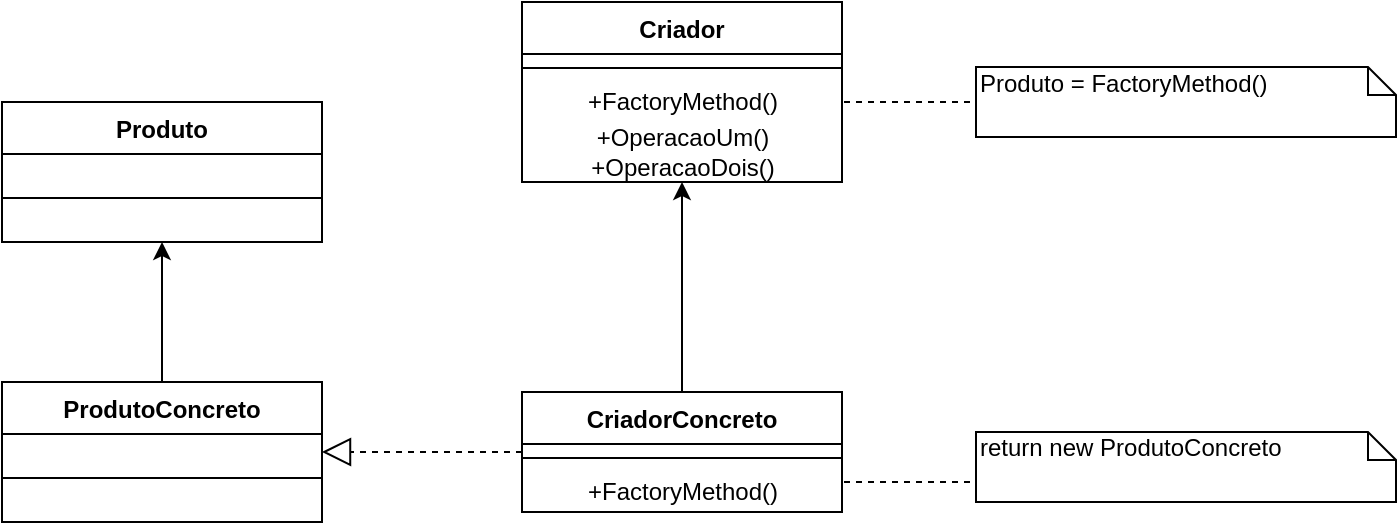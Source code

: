 <mxfile version="12.9.3" type="device" pages="5"><diagram id="usGNZklTmkKJLK99o8vx" name="Method"><mxGraphModel dx="643" dy="1565" grid="1" gridSize="10" guides="1" tooltips="1" connect="1" arrows="1" fold="1" page="1" pageScale="1" pageWidth="827" pageHeight="1169" math="0" shadow="0"><root><mxCell id="0"/><mxCell id="1" parent="0"/><mxCell id="jH2eqnau_b1m45429XrO-1" value="Produto" style="swimlane;fontStyle=1;align=center;verticalAlign=top;childLayout=stackLayout;horizontal=1;startSize=26;horizontalStack=0;resizeParent=1;resizeParentMax=0;resizeLast=0;collapsible=1;marginBottom=0;" vertex="1" parent="1"><mxGeometry x="130" y="-250" width="160" height="70" as="geometry"/></mxCell><mxCell id="jH2eqnau_b1m45429XrO-3" value="" style="line;strokeWidth=1;fillColor=none;align=left;verticalAlign=middle;spacingTop=-1;spacingLeft=3;spacingRight=3;rotatable=0;labelPosition=right;points=[];portConstraint=eastwest;" vertex="1" parent="jH2eqnau_b1m45429XrO-1"><mxGeometry y="26" width="160" height="44" as="geometry"/></mxCell><mxCell id="jH2eqnau_b1m45429XrO-8" style="edgeStyle=orthogonalEdgeStyle;rounded=0;orthogonalLoop=1;jettySize=auto;html=1;exitX=0.5;exitY=0;exitDx=0;exitDy=0;entryX=0.5;entryY=1;entryDx=0;entryDy=0;" edge="1" parent="1" source="jH2eqnau_b1m45429XrO-6" target="jH2eqnau_b1m45429XrO-1"><mxGeometry relative="1" as="geometry"/></mxCell><mxCell id="jH2eqnau_b1m45429XrO-6" value="ProdutoConcreto" style="swimlane;fontStyle=1;align=center;verticalAlign=top;childLayout=stackLayout;horizontal=1;startSize=26;horizontalStack=0;resizeParent=1;resizeParentMax=0;resizeLast=0;collapsible=1;marginBottom=0;" vertex="1" parent="1"><mxGeometry x="130" y="-110" width="160" height="70" as="geometry"/></mxCell><mxCell id="jH2eqnau_b1m45429XrO-7" value="" style="line;strokeWidth=1;fillColor=none;align=left;verticalAlign=middle;spacingTop=-1;spacingLeft=3;spacingRight=3;rotatable=0;labelPosition=right;points=[];portConstraint=eastwest;" vertex="1" parent="jH2eqnau_b1m45429XrO-6"><mxGeometry y="26" width="160" height="44" as="geometry"/></mxCell><mxCell id="jH2eqnau_b1m45429XrO-9" value="Criador" style="swimlane;fontStyle=1;align=center;verticalAlign=top;childLayout=stackLayout;horizontal=1;startSize=26;horizontalStack=0;resizeParent=1;resizeParentMax=0;resizeLast=0;collapsible=1;marginBottom=0;" vertex="1" parent="1"><mxGeometry x="390" y="-300" width="160" height="90" as="geometry"/></mxCell><mxCell id="jH2eqnau_b1m45429XrO-10" value="" style="line;strokeWidth=1;fillColor=none;align=left;verticalAlign=middle;spacingTop=-1;spacingLeft=3;spacingRight=3;rotatable=0;labelPosition=right;points=[];portConstraint=eastwest;" vertex="1" parent="jH2eqnau_b1m45429XrO-9"><mxGeometry y="26" width="160" height="14" as="geometry"/></mxCell><mxCell id="jH2eqnau_b1m45429XrO-14" value="+FactoryMethod()" style="text;html=1;align=center;verticalAlign=middle;resizable=0;points=[];autosize=1;" vertex="1" parent="jH2eqnau_b1m45429XrO-9"><mxGeometry y="40" width="160" height="20" as="geometry"/></mxCell><mxCell id="jH2eqnau_b1m45429XrO-15" value="+OperacaoUm()&lt;br&gt;+OperacaoDois()" style="text;html=1;align=center;verticalAlign=middle;resizable=0;points=[];autosize=1;" vertex="1" parent="jH2eqnau_b1m45429XrO-9"><mxGeometry y="60" width="160" height="30" as="geometry"/></mxCell><mxCell id="jH2eqnau_b1m45429XrO-16" value="Produto = FactoryMethod()" style="shape=note;whiteSpace=wrap;html=1;size=14;verticalAlign=top;align=left;spacingTop=-6;" vertex="1" parent="1"><mxGeometry x="617" y="-267.5" width="210" height="35" as="geometry"/></mxCell><mxCell id="jH2eqnau_b1m45429XrO-19" value="" style="endArrow=none;dashed=1;html=1;entryX=0;entryY=0.5;entryDx=0;entryDy=0;entryPerimeter=0;" edge="1" parent="1" target="jH2eqnau_b1m45429XrO-16"><mxGeometry width="50" height="50" relative="1" as="geometry"><mxPoint x="551" y="-250" as="sourcePoint"/><mxPoint x="610" y="-300" as="targetPoint"/></mxGeometry></mxCell><mxCell id="jH2eqnau_b1m45429XrO-24" value="return new ProdutoConcreto" style="shape=note;whiteSpace=wrap;html=1;size=14;verticalAlign=top;align=left;spacingTop=-6;" vertex="1" parent="1"><mxGeometry x="617" y="-85" width="210" height="35" as="geometry"/></mxCell><mxCell id="jH2eqnau_b1m45429XrO-25" value="" style="endArrow=none;dashed=1;html=1;entryX=0;entryY=0.5;entryDx=0;entryDy=0;entryPerimeter=0;" edge="1" parent="1"><mxGeometry width="50" height="50" relative="1" as="geometry"><mxPoint x="551" y="-60" as="sourcePoint"/><mxPoint x="617" y="-60" as="targetPoint"/></mxGeometry></mxCell><mxCell id="jH2eqnau_b1m45429XrO-26" value="" style="endArrow=block;dashed=1;endFill=0;endSize=12;html=1;entryX=1;entryY=0.5;entryDx=0;entryDy=0;exitX=0;exitY=0.5;exitDx=0;exitDy=0;" edge="1" parent="1" source="jH2eqnau_b1m45429XrO-20" target="jH2eqnau_b1m45429XrO-6"><mxGeometry width="160" relative="1" as="geometry"><mxPoint x="390" y="-80" as="sourcePoint"/><mxPoint x="400" as="targetPoint"/></mxGeometry></mxCell><mxCell id="jH2eqnau_b1m45429XrO-31" style="edgeStyle=orthogonalEdgeStyle;rounded=0;orthogonalLoop=1;jettySize=auto;html=1;exitX=0.5;exitY=0;exitDx=0;exitDy=0;entryX=0.5;entryY=1;entryDx=0;entryDy=0;entryPerimeter=0;" edge="1" parent="1" source="jH2eqnau_b1m45429XrO-20" target="jH2eqnau_b1m45429XrO-15"><mxGeometry relative="1" as="geometry"/></mxCell><mxCell id="jH2eqnau_b1m45429XrO-20" value="CriadorConcreto" style="swimlane;fontStyle=1;align=center;verticalAlign=top;childLayout=stackLayout;horizontal=1;startSize=26;horizontalStack=0;resizeParent=1;resizeParentMax=0;resizeLast=0;collapsible=1;marginBottom=0;" vertex="1" parent="1"><mxGeometry x="390" y="-105" width="160" height="60" as="geometry"/></mxCell><mxCell id="jH2eqnau_b1m45429XrO-21" value="" style="line;strokeWidth=1;fillColor=none;align=left;verticalAlign=middle;spacingTop=-1;spacingLeft=3;spacingRight=3;rotatable=0;labelPosition=right;points=[];portConstraint=eastwest;" vertex="1" parent="jH2eqnau_b1m45429XrO-20"><mxGeometry y="26" width="160" height="14" as="geometry"/></mxCell><mxCell id="jH2eqnau_b1m45429XrO-22" value="+FactoryMethod()" style="text;html=1;align=center;verticalAlign=middle;resizable=0;points=[];autosize=1;" vertex="1" parent="jH2eqnau_b1m45429XrO-20"><mxGeometry y="40" width="160" height="20" as="geometry"/></mxCell></root></mxGraphModel></diagram><diagram id="U8wj0yzjNG-xGY6dRdnV" name="Abstract"><mxGraphModel dx="643" dy="396" grid="1" gridSize="10" guides="1" tooltips="1" connect="1" arrows="1" fold="1" page="1" pageScale="1" pageWidth="827" pageHeight="1169" math="0" shadow="0"><root><mxCell id="PeNYFzsx4wKSq2h6wuJC-0"/><mxCell id="PeNYFzsx4wKSq2h6wuJC-1" parent="PeNYFzsx4wKSq2h6wuJC-0"/><mxCell id="PeNYFzsx4wKSq2h6wuJC-2" style="edgeStyle=orthogonalEdgeStyle;rounded=0;orthogonalLoop=1;jettySize=auto;html=1;exitX=0.5;exitY=1;exitDx=0;exitDy=0;entryX=0.5;entryY=0;entryDx=0;entryDy=0;" edge="1" parent="PeNYFzsx4wKSq2h6wuJC-1" source="PeNYFzsx4wKSq2h6wuJC-4" target="PeNYFzsx4wKSq2h6wuJC-11"><mxGeometry relative="1" as="geometry"/></mxCell><mxCell id="PeNYFzsx4wKSq2h6wuJC-3" style="edgeStyle=orthogonalEdgeStyle;rounded=0;orthogonalLoop=1;jettySize=auto;html=1;exitX=0;exitY=1;exitDx=0;exitDy=0;entryX=0;entryY=0.5;entryDx=0;entryDy=0;" edge="1" parent="PeNYFzsx4wKSq2h6wuJC-1" source="PeNYFzsx4wKSq2h6wuJC-4" target="PeNYFzsx4wKSq2h6wuJC-21"><mxGeometry relative="1" as="geometry"><Array as="points"><mxPoint x="80" y="130"/><mxPoint x="80" y="410"/></Array></mxGeometry></mxCell><mxCell id="PeNYFzsx4wKSq2h6wuJC-4" value="Cliente" style="swimlane;fontStyle=1;align=center;verticalAlign=top;childLayout=stackLayout;horizontal=1;startSize=26;horizontalStack=0;resizeParent=1;resizeParentMax=0;resizeLast=0;collapsible=1;marginBottom=0;" vertex="1" parent="PeNYFzsx4wKSq2h6wuJC-1"><mxGeometry x="60" y="70" width="160" height="60" as="geometry"/></mxCell><mxCell id="PeNYFzsx4wKSq2h6wuJC-5" value="+ field: type" style="text;strokeColor=none;fillColor=none;align=left;verticalAlign=top;spacingLeft=4;spacingRight=4;overflow=hidden;rotatable=0;points=[[0,0.5],[1,0.5]];portConstraint=eastwest;" vertex="1" parent="PeNYFzsx4wKSq2h6wuJC-4"><mxGeometry y="26" width="160" height="26" as="geometry"/></mxCell><mxCell id="PeNYFzsx4wKSq2h6wuJC-6" value="" style="line;strokeWidth=1;fillColor=none;align=left;verticalAlign=middle;spacingTop=-1;spacingLeft=3;spacingRight=3;rotatable=0;labelPosition=right;points=[];portConstraint=eastwest;" vertex="1" parent="PeNYFzsx4wKSq2h6wuJC-4"><mxGeometry y="52" width="160" height="8" as="geometry"/></mxCell><mxCell id="PeNYFzsx4wKSq2h6wuJC-7" value="FabricaAbstrata" style="swimlane;fontStyle=1;align=center;verticalAlign=top;childLayout=stackLayout;horizontal=1;startSize=26;horizontalStack=0;resizeParent=1;resizeParentMax=0;resizeLast=0;collapsible=1;marginBottom=0;" vertex="1" parent="PeNYFzsx4wKSq2h6wuJC-1"><mxGeometry x="350" y="64" width="160" height="80" as="geometry"/></mxCell><mxCell id="PeNYFzsx4wKSq2h6wuJC-8" value="" style="line;strokeWidth=1;fillColor=none;align=left;verticalAlign=middle;spacingTop=-1;spacingLeft=3;spacingRight=3;rotatable=0;labelPosition=right;points=[];portConstraint=eastwest;" vertex="1" parent="PeNYFzsx4wKSq2h6wuJC-7"><mxGeometry y="26" width="160" height="8" as="geometry"/></mxCell><mxCell id="PeNYFzsx4wKSq2h6wuJC-9" value="+CriarProdutoA()&#10;+CriarProdutoB()" style="text;strokeColor=none;fillColor=none;align=left;verticalAlign=top;spacingLeft=4;spacingRight=4;overflow=hidden;rotatable=0;points=[[0,0.5],[1,0.5]];portConstraint=eastwest;" vertex="1" parent="PeNYFzsx4wKSq2h6wuJC-7"><mxGeometry y="34" width="160" height="46" as="geometry"/></mxCell><mxCell id="PeNYFzsx4wKSq2h6wuJC-10" style="edgeStyle=orthogonalEdgeStyle;rounded=0;orthogonalLoop=1;jettySize=auto;html=1;exitX=1;exitY=0.5;exitDx=0;exitDy=0;entryX=0.013;entryY=0.304;entryDx=0;entryDy=0;entryPerimeter=0;" edge="1" parent="PeNYFzsx4wKSq2h6wuJC-1" source="PeNYFzsx4wKSq2h6wuJC-5" target="PeNYFzsx4wKSq2h6wuJC-9"><mxGeometry relative="1" as="geometry"/></mxCell><mxCell id="PeNYFzsx4wKSq2h6wuJC-11" value="ProdutoAbstratoA" style="swimlane;fontStyle=1;align=center;verticalAlign=top;childLayout=stackLayout;horizontal=1;startSize=26;horizontalStack=0;resizeParent=1;resizeParentMax=0;resizeLast=0;collapsible=1;marginBottom=0;" vertex="1" parent="PeNYFzsx4wKSq2h6wuJC-1"><mxGeometry x="100" y="190" width="160" height="60" as="geometry"/></mxCell><mxCell id="PeNYFzsx4wKSq2h6wuJC-12" value="" style="line;strokeWidth=1;fillColor=none;align=left;verticalAlign=middle;spacingTop=-1;spacingLeft=3;spacingRight=3;rotatable=0;labelPosition=right;points=[];portConstraint=eastwest;" vertex="1" parent="PeNYFzsx4wKSq2h6wuJC-11"><mxGeometry y="26" width="160" height="34" as="geometry"/></mxCell><mxCell id="PeNYFzsx4wKSq2h6wuJC-13" style="edgeStyle=orthogonalEdgeStyle;rounded=0;orthogonalLoop=1;jettySize=auto;html=1;exitX=0.5;exitY=0;exitDx=0;exitDy=0;entryX=0.25;entryY=1;entryDx=0;entryDy=0;" edge="1" parent="PeNYFzsx4wKSq2h6wuJC-1" source="PeNYFzsx4wKSq2h6wuJC-14" target="PeNYFzsx4wKSq2h6wuJC-11"><mxGeometry relative="1" as="geometry"/></mxCell><mxCell id="PeNYFzsx4wKSq2h6wuJC-14" value="ProdutoA1" style="swimlane;fontStyle=1;align=center;verticalAlign=top;childLayout=stackLayout;horizontal=1;startSize=26;horizontalStack=0;resizeParent=1;resizeParentMax=0;resizeLast=0;collapsible=1;marginBottom=0;" vertex="1" parent="PeNYFzsx4wKSq2h6wuJC-1"><mxGeometry x="100" y="290" width="80" height="60" as="geometry"/></mxCell><mxCell id="PeNYFzsx4wKSq2h6wuJC-15" value="" style="line;strokeWidth=1;fillColor=none;align=left;verticalAlign=middle;spacingTop=-1;spacingLeft=3;spacingRight=3;rotatable=0;labelPosition=right;points=[];portConstraint=eastwest;" vertex="1" parent="PeNYFzsx4wKSq2h6wuJC-14"><mxGeometry y="26" width="80" height="34" as="geometry"/></mxCell><mxCell id="PeNYFzsx4wKSq2h6wuJC-16" style="edgeStyle=orthogonalEdgeStyle;rounded=0;orthogonalLoop=1;jettySize=auto;html=1;exitX=0.5;exitY=0;exitDx=0;exitDy=0;" edge="1" parent="PeNYFzsx4wKSq2h6wuJC-1" source="PeNYFzsx4wKSq2h6wuJC-17"><mxGeometry relative="1" as="geometry"><mxPoint x="240" y="250" as="targetPoint"/></mxGeometry></mxCell><mxCell id="PeNYFzsx4wKSq2h6wuJC-17" value="ProdutoA2" style="swimlane;fontStyle=1;align=center;verticalAlign=top;childLayout=stackLayout;horizontal=1;startSize=26;horizontalStack=0;resizeParent=1;resizeParentMax=0;resizeLast=0;collapsible=1;marginBottom=0;" vertex="1" parent="PeNYFzsx4wKSq2h6wuJC-1"><mxGeometry x="200" y="290" width="80" height="60" as="geometry"/></mxCell><mxCell id="PeNYFzsx4wKSq2h6wuJC-18" value="" style="line;strokeWidth=1;fillColor=none;align=left;verticalAlign=middle;spacingTop=-1;spacingLeft=3;spacingRight=3;rotatable=0;labelPosition=right;points=[];portConstraint=eastwest;" vertex="1" parent="PeNYFzsx4wKSq2h6wuJC-17"><mxGeometry y="26" width="80" height="34" as="geometry"/></mxCell><mxCell id="PeNYFzsx4wKSq2h6wuJC-19" style="edgeStyle=orthogonalEdgeStyle;rounded=0;orthogonalLoop=1;jettySize=auto;html=1;exitX=0.5;exitY=0;exitDx=0;exitDy=0;entryX=0.25;entryY=1;entryDx=0;entryDy=0;" edge="1" parent="PeNYFzsx4wKSq2h6wuJC-1" source="PeNYFzsx4wKSq2h6wuJC-23" target="PeNYFzsx4wKSq2h6wuJC-21"><mxGeometry relative="1" as="geometry"/></mxCell><mxCell id="PeNYFzsx4wKSq2h6wuJC-20" style="edgeStyle=orthogonalEdgeStyle;rounded=0;orthogonalLoop=1;jettySize=auto;html=1;exitX=0.5;exitY=0;exitDx=0;exitDy=0;" edge="1" parent="PeNYFzsx4wKSq2h6wuJC-1" source="PeNYFzsx4wKSq2h6wuJC-25"><mxGeometry relative="1" as="geometry"><mxPoint x="240" y="440" as="targetPoint"/></mxGeometry></mxCell><mxCell id="PeNYFzsx4wKSq2h6wuJC-21" value="ProdutoAbstratoB" style="swimlane;fontStyle=1;align=center;verticalAlign=top;childLayout=stackLayout;horizontal=1;startSize=26;horizontalStack=0;resizeParent=1;resizeParentMax=0;resizeLast=0;collapsible=1;marginBottom=0;" vertex="1" parent="PeNYFzsx4wKSq2h6wuJC-1"><mxGeometry x="100" y="380" width="160" height="60" as="geometry"/></mxCell><mxCell id="PeNYFzsx4wKSq2h6wuJC-22" value="" style="line;strokeWidth=1;fillColor=none;align=left;verticalAlign=middle;spacingTop=-1;spacingLeft=3;spacingRight=3;rotatable=0;labelPosition=right;points=[];portConstraint=eastwest;" vertex="1" parent="PeNYFzsx4wKSq2h6wuJC-21"><mxGeometry y="26" width="160" height="34" as="geometry"/></mxCell><mxCell id="PeNYFzsx4wKSq2h6wuJC-23" value="ProdutoB1" style="swimlane;fontStyle=1;align=center;verticalAlign=top;childLayout=stackLayout;horizontal=1;startSize=26;horizontalStack=0;resizeParent=1;resizeParentMax=0;resizeLast=0;collapsible=1;marginBottom=0;" vertex="1" parent="PeNYFzsx4wKSq2h6wuJC-1"><mxGeometry x="100" y="480" width="80" height="60" as="geometry"/></mxCell><mxCell id="PeNYFzsx4wKSq2h6wuJC-24" value="" style="line;strokeWidth=1;fillColor=none;align=left;verticalAlign=middle;spacingTop=-1;spacingLeft=3;spacingRight=3;rotatable=0;labelPosition=right;points=[];portConstraint=eastwest;" vertex="1" parent="PeNYFzsx4wKSq2h6wuJC-23"><mxGeometry y="26" width="80" height="34" as="geometry"/></mxCell><mxCell id="PeNYFzsx4wKSq2h6wuJC-25" value="ProdutoB2" style="swimlane;fontStyle=1;align=center;verticalAlign=top;childLayout=stackLayout;horizontal=1;startSize=26;horizontalStack=0;resizeParent=1;resizeParentMax=0;resizeLast=0;collapsible=1;marginBottom=0;" vertex="1" parent="PeNYFzsx4wKSq2h6wuJC-1"><mxGeometry x="200" y="480" width="80" height="60" as="geometry"/></mxCell><mxCell id="PeNYFzsx4wKSq2h6wuJC-26" value="" style="line;strokeWidth=1;fillColor=none;align=left;verticalAlign=middle;spacingTop=-1;spacingLeft=3;spacingRight=3;rotatable=0;labelPosition=right;points=[];portConstraint=eastwest;" vertex="1" parent="PeNYFzsx4wKSq2h6wuJC-25"><mxGeometry y="26" width="80" height="34" as="geometry"/></mxCell><mxCell id="PeNYFzsx4wKSq2h6wuJC-27" style="edgeStyle=orthogonalEdgeStyle;rounded=0;orthogonalLoop=1;jettySize=auto;html=1;exitX=0.25;exitY=0;exitDx=0;exitDy=0;entryX=0.075;entryY=0.978;entryDx=0;entryDy=0;entryPerimeter=0;" edge="1" parent="PeNYFzsx4wKSq2h6wuJC-1" source="PeNYFzsx4wKSq2h6wuJC-28" target="PeNYFzsx4wKSq2h6wuJC-9"><mxGeometry relative="1" as="geometry"/></mxCell><mxCell id="PeNYFzsx4wKSq2h6wuJC-28" value="FabricaConcreta1" style="swimlane;fontStyle=1;align=center;verticalAlign=top;childLayout=stackLayout;horizontal=1;startSize=26;horizontalStack=0;resizeParent=1;resizeParentMax=0;resizeLast=0;collapsible=1;marginBottom=0;" vertex="1" parent="PeNYFzsx4wKSq2h6wuJC-1"><mxGeometry x="380" y="200" width="160" height="90" as="geometry"/></mxCell><mxCell id="PeNYFzsx4wKSq2h6wuJC-29" value="" style="line;strokeWidth=1;fillColor=none;align=left;verticalAlign=middle;spacingTop=-1;spacingLeft=3;spacingRight=3;rotatable=0;labelPosition=right;points=[];portConstraint=eastwest;" vertex="1" parent="PeNYFzsx4wKSq2h6wuJC-28"><mxGeometry y="26" width="160" height="24" as="geometry"/></mxCell><mxCell id="PeNYFzsx4wKSq2h6wuJC-30" value="+CriarProdutoA()&#10;+CriarProdutoB()" style="text;strokeColor=none;fillColor=none;align=left;verticalAlign=top;spacingLeft=4;spacingRight=4;overflow=hidden;rotatable=0;points=[[0,0.5],[1,0.5]];portConstraint=eastwest;" vertex="1" parent="PeNYFzsx4wKSq2h6wuJC-28"><mxGeometry y="50" width="160" height="40" as="geometry"/></mxCell><mxCell id="PeNYFzsx4wKSq2h6wuJC-31" style="edgeStyle=orthogonalEdgeStyle;rounded=0;orthogonalLoop=1;jettySize=auto;html=1;exitX=0.25;exitY=0;exitDx=0;exitDy=0;entryX=0.763;entryY=1;entryDx=0;entryDy=0;entryPerimeter=0;" edge="1" parent="PeNYFzsx4wKSq2h6wuJC-1" source="PeNYFzsx4wKSq2h6wuJC-32" target="PeNYFzsx4wKSq2h6wuJC-9"><mxGeometry relative="1" as="geometry"/></mxCell><mxCell id="PeNYFzsx4wKSq2h6wuJC-32" value="FabricaConcreta1" style="swimlane;fontStyle=1;align=center;verticalAlign=top;childLayout=stackLayout;horizontal=1;startSize=26;horizontalStack=0;resizeParent=1;resizeParentMax=0;resizeLast=0;collapsible=1;marginBottom=0;" vertex="1" parent="PeNYFzsx4wKSq2h6wuJC-1"><mxGeometry x="560" y="200" width="160" height="90" as="geometry"/></mxCell><mxCell id="PeNYFzsx4wKSq2h6wuJC-33" value="" style="line;strokeWidth=1;fillColor=none;align=left;verticalAlign=middle;spacingTop=-1;spacingLeft=3;spacingRight=3;rotatable=0;labelPosition=right;points=[];portConstraint=eastwest;" vertex="1" parent="PeNYFzsx4wKSq2h6wuJC-32"><mxGeometry y="26" width="160" height="24" as="geometry"/></mxCell><mxCell id="PeNYFzsx4wKSq2h6wuJC-34" value="+CriarProdutoA()&#10;+CriarProdutoB()" style="text;strokeColor=none;fillColor=none;align=left;verticalAlign=top;spacingLeft=4;spacingRight=4;overflow=hidden;rotatable=0;points=[[0,0.5],[1,0.5]];portConstraint=eastwest;" vertex="1" parent="PeNYFzsx4wKSq2h6wuJC-32"><mxGeometry y="50" width="160" height="40" as="geometry"/></mxCell><mxCell id="PeNYFzsx4wKSq2h6wuJC-35" value="" style="html=1;verticalAlign=bottom;endArrow=open;dashed=1;endSize=8;exitX=0.1;exitY=1.1;exitDx=0;exitDy=0;exitPerimeter=0;entryX=0.25;entryY=1;entryDx=0;entryDy=0;" edge="1" parent="PeNYFzsx4wKSq2h6wuJC-1" source="PeNYFzsx4wKSq2h6wuJC-30" target="PeNYFzsx4wKSq2h6wuJC-14"><mxGeometry relative="1" as="geometry"><mxPoint x="390" y="390" as="sourcePoint"/><mxPoint x="310" y="390" as="targetPoint"/><Array as="points"><mxPoint x="396" y="370"/><mxPoint x="120" y="370"/></Array></mxGeometry></mxCell><mxCell id="PeNYFzsx4wKSq2h6wuJC-36" value="" style="html=1;verticalAlign=bottom;endArrow=open;dashed=1;endSize=8;exitX=0.1;exitY=1.1;exitDx=0;exitDy=0;exitPerimeter=0;entryX=1;entryY=0.5;entryDx=0;entryDy=0;" edge="1" parent="PeNYFzsx4wKSq2h6wuJC-1" target="PeNYFzsx4wKSq2h6wuJC-17"><mxGeometry relative="1" as="geometry"><mxPoint x="626" y="290" as="sourcePoint"/><mxPoint x="350" y="346" as="targetPoint"/><Array as="points"><mxPoint x="626" y="320"/></Array></mxGeometry></mxCell><mxCell id="PeNYFzsx4wKSq2h6wuJC-37" value="&lt;span style=&quot;color: rgba(0 , 0 , 0 , 0) ; font-family: monospace ; font-size: 0px ; background-color: rgb(248 , 249 , 250)&quot;&gt;%3CmxGraphModel%3E%3Croot%3E%3CmxCell%20id%3D%220%22%2F%3E%3CmxCell%20id%3D%221%22%20parent%3D%220%22%2F%3E%3CmxCell%20id%3D%222%22%20value%3D%22%22%20style%3D%22html%3D1%3BverticalAlign%3Dbottom%3BendArrow%3Dopen%3Bdashed%3D1%3BendSize%3D8%3BexitX%3D0.1%3BexitY%3D1.1%3BexitDx%3D0%3BexitDy%3D0%3BexitPerimeter%3D0%3BentryX%3D0.25%3BentryY%3D1%3BentryDx%3D0%3BentryDy%3D0%3B%22%20edge%3D%221%22%20parent%3D%221%22%3E%3CmxGeometry%20relative%3D%221%22%20as%3D%22geometry%22%3E%3CmxPoint%20x%3D%22396%22%20y%3D%22294%22%20as%3D%22sourcePoint%22%2F%3E%3CmxPoint%20x%3D%22120%22%20y%3D%22350%22%20as%3D%22targetPoint%22%2F%3E%3CArray%20as%3D%22points%22%3E%3CmxPoint%20x%3D%22396%22%20y%3D%22370%22%2F%3E%3CmxPoint%20x%3D%22120%22%20y%3D%22370%22%2F%3E%3C%2FArray%3E%3C%2FmxGeometry%3E%3C%2FmxCell%3E%3C%2Froot%3E%3C%2FmxGraphModel%3E&lt;/span&gt;" style="html=1;verticalAlign=bottom;endArrow=open;dashed=1;endSize=8;exitX=0.581;exitY=1.025;exitDx=0;exitDy=0;exitPerimeter=0;entryX=0.25;entryY=1;entryDx=0;entryDy=0;" edge="1" parent="PeNYFzsx4wKSq2h6wuJC-1" source="PeNYFzsx4wKSq2h6wuJC-30" target="PeNYFzsx4wKSq2h6wuJC-23"><mxGeometry relative="1" as="geometry"><mxPoint x="390" y="390" as="sourcePoint"/><mxPoint x="310" y="390" as="targetPoint"/><Array as="points"><mxPoint x="473" y="580"/><mxPoint x="120" y="580"/></Array></mxGeometry></mxCell><mxCell id="PeNYFzsx4wKSq2h6wuJC-38" value="&lt;span style=&quot;color: rgba(0 , 0 , 0 , 0) ; font-family: monospace ; font-size: 0px ; background-color: rgb(248 , 249 , 250)&quot;&gt;%3CmxGraphModel%3E%3Croot%3E%3CmxCell%20id%3D%220%22%2F%3E%3CmxCell%20id%3D%221%22%20parent%3D%220%22%2F%3E%3CmxCell%20id%3D%222%22%20value%3D%22%22%20style%3D%22html%3D1%3BverticalAlign%3Dbottom%3BendArrow%3Dopen%3Bdashed%3D1%3BendSize%3D8%3BexitX%3D0.1%3BexitY%3D1.1%3BexitDx%3D0%3BexitDy%3D0%3BexitPerimeter%3D0%3BentryX%3D0.25%3BentryY%3D1%3BentryDx%3D0%3BentryDy%3D0%3B%22%20edge%3D%221%22%20parent%3D%221%22%3E%3CmxGeometry%20relative%3D%221%22%20as%3D%22geometry%22%3E%3CmxPoint%20x%3D%22396%22%20y%3D%22294%22%20as%3D%22sourcePoint%22%2F%3E%3CmxPoint%20x%3D%22120%22%20y%3D%22350%22%20as%3D%22targetPoint%22%2F%3E%3CArray%20as%3D%22points%22%3E%3CmxPoint%20x%3D%22396%22%20y%3D%22370%22%2F%3E%3CmxPoint%20x%3D%22120%22%20y%3D%22370%22%2F%3E%3C%2FArray%3E%3C%2FmxGeometry%3E%3C%2FmxCell%3E%3C%2Froot%3E%3C%2FmxGraphModel%3E&lt;/span&gt;" style="html=1;verticalAlign=bottom;endArrow=open;dashed=1;endSize=8;exitX=0.581;exitY=1.025;exitDx=0;exitDy=0;exitPerimeter=0;entryX=1;entryY=0.5;entryDx=0;entryDy=0;" edge="1" parent="PeNYFzsx4wKSq2h6wuJC-1" target="PeNYFzsx4wKSq2h6wuJC-25"><mxGeometry relative="1" as="geometry"><mxPoint x="662.96" y="290" as="sourcePoint"/><mxPoint x="310" y="539" as="targetPoint"/><Array as="points"><mxPoint x="663" y="510"/></Array></mxGeometry></mxCell></root></mxGraphModel></diagram><diagram id="nlm0d5_FviYKS5LvhAJs" name="Builder"><mxGraphModel dx="643" dy="396" grid="1" gridSize="10" guides="1" tooltips="1" connect="1" arrows="1" fold="1" page="1" pageScale="1" pageWidth="827" pageHeight="1169" math="0" shadow="0"><root><mxCell id="IlCXLth9i_7QkUGa2J54-0"/><mxCell id="IlCXLth9i_7QkUGa2J54-1" parent="IlCXLth9i_7QkUGa2J54-0"/><mxCell id="IlCXLth9i_7QkUGa2J54-2" value="Diretor" style="swimlane;fontStyle=0;childLayout=stackLayout;horizontal=1;startSize=26;fillColor=none;horizontalStack=0;resizeParent=1;resizeParentMax=0;resizeLast=0;collapsible=1;marginBottom=0;" vertex="1" parent="IlCXLth9i_7QkUGa2J54-1"><mxGeometry x="70" y="160" width="140" height="52" as="geometry"/></mxCell><mxCell id="IlCXLth9i_7QkUGa2J54-3" value="+ Construir(): Builder" style="text;strokeColor=none;fillColor=none;align=left;verticalAlign=top;spacingLeft=4;spacingRight=4;overflow=hidden;rotatable=0;points=[[0,0.5],[1,0.5]];portConstraint=eastwest;" vertex="1" parent="IlCXLth9i_7QkUGa2J54-2"><mxGeometry y="26" width="140" height="26" as="geometry"/></mxCell><mxCell id="IlCXLth9i_7QkUGa2J54-6" value="Para todos os objetos na estrutura BulderConstruirParte()&lt;br&gt;Fim-Para" style="shape=note;whiteSpace=wrap;html=1;size=14;verticalAlign=top;align=left;spacingTop=-6;" vertex="1" parent="IlCXLth9i_7QkUGa2J54-1"><mxGeometry x="25" y="260" width="230" height="50" as="geometry"/></mxCell><mxCell id="IlCXLth9i_7QkUGa2J54-7" value="" style="endArrow=none;dashed=1;html=1;exitX=0.5;exitY=0;exitDx=0;exitDy=0;exitPerimeter=0;entryX=0.5;entryY=1.192;entryDx=0;entryDy=0;entryPerimeter=0;" edge="1" parent="IlCXLth9i_7QkUGa2J54-1" source="IlCXLth9i_7QkUGa2J54-6" target="IlCXLth9i_7QkUGa2J54-3"><mxGeometry width="50" height="50" relative="1" as="geometry"><mxPoint x="120" y="270" as="sourcePoint"/><mxPoint x="180" y="230" as="targetPoint"/></mxGeometry></mxCell><mxCell id="IlCXLth9i_7QkUGa2J54-10" style="edgeStyle=orthogonalEdgeStyle;rounded=0;orthogonalLoop=1;jettySize=auto;html=1;exitX=0;exitY=0.5;exitDx=0;exitDy=0;" edge="1" parent="IlCXLth9i_7QkUGa2J54-1" source="IlCXLth9i_7QkUGa2J54-8"><mxGeometry relative="1" as="geometry"><mxPoint x="211" y="187" as="targetPoint"/><Array as="points"><mxPoint x="390" y="187"/></Array></mxGeometry></mxCell><mxCell id="IlCXLth9i_7QkUGa2J54-8" value="Bulder" style="swimlane;fontStyle=0;childLayout=stackLayout;horizontal=1;startSize=26;fillColor=none;horizontalStack=0;resizeParent=1;resizeParentMax=0;resizeLast=0;collapsible=1;marginBottom=0;" vertex="1" parent="IlCXLth9i_7QkUGa2J54-1"><mxGeometry x="390" y="160" width="140" height="52" as="geometry"/></mxCell><mxCell id="IlCXLth9i_7QkUGa2J54-9" value="+ ConstruirParte()" style="text;strokeColor=none;fillColor=none;align=left;verticalAlign=top;spacingLeft=4;spacingRight=4;overflow=hidden;rotatable=0;points=[[0,0.5],[1,0.5]];portConstraint=eastwest;" vertex="1" parent="IlCXLth9i_7QkUGa2J54-8"><mxGeometry y="26" width="140" height="26" as="geometry"/></mxCell><mxCell id="IlCXLth9i_7QkUGa2J54-13" style="edgeStyle=orthogonalEdgeStyle;rounded=0;orthogonalLoop=1;jettySize=auto;html=1;exitX=0.5;exitY=0;exitDx=0;exitDy=0;entryX=0.493;entryY=0.962;entryDx=0;entryDy=0;entryPerimeter=0;" edge="1" parent="IlCXLth9i_7QkUGa2J54-1" source="IlCXLth9i_7QkUGa2J54-11" target="IlCXLth9i_7QkUGa2J54-9"><mxGeometry relative="1" as="geometry"><Array as="points"><mxPoint x="459" y="258"/></Array></mxGeometry></mxCell><mxCell id="IlCXLth9i_7QkUGa2J54-11" value="BuilderConcreto" style="swimlane;fontStyle=0;childLayout=stackLayout;horizontal=1;startSize=26;fillColor=none;horizontalStack=0;resizeParent=1;resizeParentMax=0;resizeLast=0;collapsible=1;marginBottom=0;" vertex="1" parent="IlCXLth9i_7QkUGa2J54-1"><mxGeometry x="390" y="258" width="140" height="70" as="geometry"/></mxCell><mxCell id="IlCXLth9i_7QkUGa2J54-12" value="+ ConstruirParte()&#10;+ RecuperarResultado()" style="text;strokeColor=none;fillColor=none;align=left;verticalAlign=top;spacingLeft=4;spacingRight=4;overflow=hidden;rotatable=0;points=[[0,0.5],[1,0.5]];portConstraint=eastwest;" vertex="1" parent="IlCXLth9i_7QkUGa2J54-11"><mxGeometry y="26" width="140" height="44" as="geometry"/></mxCell><mxCell id="IlCXLth9i_7QkUGa2J54-14" value="Produto" style="html=1;" vertex="1" parent="IlCXLth9i_7QkUGa2J54-1"><mxGeometry x="620" y="268" width="110" height="50" as="geometry"/></mxCell><mxCell id="IlCXLth9i_7QkUGa2J54-15" value="" style="endArrow=block;dashed=1;endFill=0;endSize=12;html=1;entryX=0;entryY=0.5;entryDx=0;entryDy=0;exitX=0.993;exitY=0.205;exitDx=0;exitDy=0;exitPerimeter=0;" edge="1" parent="IlCXLth9i_7QkUGa2J54-1" source="IlCXLth9i_7QkUGa2J54-12" target="IlCXLth9i_7QkUGa2J54-14"><mxGeometry width="160" relative="1" as="geometry"><mxPoint x="530" y="370" as="sourcePoint"/><mxPoint x="690" y="370" as="targetPoint"/></mxGeometry></mxCell></root></mxGraphModel></diagram><diagram id="Pyv37rUn4_xgvLhy6irn" name="Prototype"><mxGraphModel dx="643" dy="445" grid="1" gridSize="10" guides="1" tooltips="1" connect="1" arrows="1" fold="1" page="1" pageScale="1" pageWidth="827" pageHeight="1169" math="0" shadow="0"><root><mxCell id="49PC_VHnOpD2XT8UkSmE-0"/><mxCell id="49PC_VHnOpD2XT8UkSmE-1" parent="49PC_VHnOpD2XT8UkSmE-0"/><mxCell id="49PC_VHnOpD2XT8UkSmE-2" value="Cliente" style="html=1;" vertex="1" parent="49PC_VHnOpD2XT8UkSmE-1"><mxGeometry x="110" y="120" width="110" height="50" as="geometry"/></mxCell><mxCell id="49PC_VHnOpD2XT8UkSmE-4" value="CarroPrototype" style="html=1;" vertex="1" parent="49PC_VHnOpD2XT8UkSmE-1"><mxGeometry x="320" y="120" width="110" height="50" as="geometry"/></mxCell><mxCell id="49PC_VHnOpD2XT8UkSmE-12" style="edgeStyle=orthogonalEdgeStyle;rounded=0;orthogonalLoop=1;jettySize=auto;html=1;" edge="1" parent="49PC_VHnOpD2XT8UkSmE-1" source="49PC_VHnOpD2XT8UkSmE-5" target="49PC_VHnOpD2XT8UkSmE-4"><mxGeometry relative="1" as="geometry"/></mxCell><mxCell id="49PC_VHnOpD2XT8UkSmE-5" value="GolPrototype" style="html=1;" vertex="1" parent="49PC_VHnOpD2XT8UkSmE-1"><mxGeometry x="320" y="270" width="110" height="50" as="geometry"/></mxCell><mxCell id="49PC_VHnOpD2XT8UkSmE-13" style="edgeStyle=orthogonalEdgeStyle;rounded=0;orthogonalLoop=1;jettySize=auto;html=1;exitX=0.5;exitY=0;exitDx=0;exitDy=0;" edge="1" parent="49PC_VHnOpD2XT8UkSmE-1" source="49PC_VHnOpD2XT8UkSmE-6" target="49PC_VHnOpD2XT8UkSmE-4"><mxGeometry relative="1" as="geometry"/></mxCell><mxCell id="49PC_VHnOpD2XT8UkSmE-6" value="FiestaPrototype" style="html=1;" vertex="1" parent="49PC_VHnOpD2XT8UkSmE-1"><mxGeometry x="110" y="270" width="110" height="50" as="geometry"/></mxCell><mxCell id="49PC_VHnOpD2XT8UkSmE-7" value="PalioPrototype" style="html=1;" vertex="1" parent="49PC_VHnOpD2XT8UkSmE-1"><mxGeometry x="530" y="270" width="110" height="50" as="geometry"/></mxCell><mxCell id="49PC_VHnOpD2XT8UkSmE-18" style="edgeStyle=orthogonalEdgeStyle;rounded=0;orthogonalLoop=1;jettySize=auto;html=1;exitX=0.5;exitY=0;exitDx=0;exitDy=0;entryX=0.5;entryY=1;entryDx=0;entryDy=0;" edge="1" parent="49PC_VHnOpD2XT8UkSmE-1" source="49PC_VHnOpD2XT8UkSmE-7" target="49PC_VHnOpD2XT8UkSmE-4"><mxGeometry relative="1" as="geometry"><mxPoint x="175" y="280" as="sourcePoint"/><mxPoint x="385" y="180" as="targetPoint"/><Array as="points"><mxPoint x="585" y="220"/><mxPoint x="375" y="220"/></Array></mxGeometry></mxCell><mxCell id="49PC_VHnOpD2XT8UkSmE-19" value="" style="line;strokeWidth=1;fillColor=none;align=left;verticalAlign=middle;spacingTop=-1;spacingLeft=3;spacingRight=3;rotatable=0;labelPosition=right;points=[];portConstraint=eastwest;" vertex="1" parent="49PC_VHnOpD2XT8UkSmE-1"><mxGeometry x="220" y="141" width="100" height="8" as="geometry"/></mxCell></root></mxGraphModel></diagram><diagram id="c3l2MOJZXn-ntWlD_fy4" name="Singleton"><mxGraphModel dx="643" dy="445" grid="1" gridSize="10" guides="1" tooltips="1" connect="1" arrows="1" fold="1" page="1" pageScale="1" pageWidth="827" pageHeight="1169" math="0" shadow="0"><root><mxCell id="cSm1eXXW_b170HgLK6SG-0"/><mxCell id="cSm1eXXW_b170HgLK6SG-1" parent="cSm1eXXW_b170HgLK6SG-0"/><mxCell id="cSm1eXXW_b170HgLK6SG-2" value="pkgsingleton" style="shape=umlFrame;whiteSpace=wrap;html=1;width=90;height=30;" vertex="1" parent="cSm1eXXW_b170HgLK6SG-1"><mxGeometry x="50" y="80" width="620" height="320" as="geometry"/></mxCell><mxCell id="cSm1eXXW_b170HgLK6SG-3" value="Singleton" style="swimlane;fontStyle=1;align=center;verticalAlign=top;childLayout=stackLayout;horizontal=1;startSize=26;horizontalStack=0;resizeParent=1;resizeParentMax=0;resizeLast=0;collapsible=1;marginBottom=0;" vertex="1" parent="cSm1eXXW_b170HgLK6SG-1"><mxGeometry x="310" y="130" width="160" height="80" as="geometry"/></mxCell><mxCell id="cSm1eXXW_b170HgLK6SG-5" value="" style="line;strokeWidth=1;fillColor=none;align=left;verticalAlign=middle;spacingTop=-1;spacingLeft=3;spacingRight=3;rotatable=0;labelPosition=right;points=[];portConstraint=eastwest;" vertex="1" parent="cSm1eXXW_b170HgLK6SG-3"><mxGeometry y="26" width="160" height="8" as="geometry"/></mxCell><mxCell id="cSm1eXXW_b170HgLK6SG-6" value="- Singleton()&#10;+ getInstance(): Singleton" style="text;strokeColor=none;fillColor=none;align=left;verticalAlign=top;spacingLeft=4;spacingRight=4;overflow=hidden;rotatable=0;points=[[0,0.5],[1,0.5]];portConstraint=eastwest;" vertex="1" parent="cSm1eXXW_b170HgLK6SG-3"><mxGeometry y="34" width="160" height="46" as="geometry"/></mxCell><mxCell id="cSm1eXXW_b170HgLK6SG-7" style="edgeStyle=orthogonalEdgeStyle;rounded=0;orthogonalLoop=1;jettySize=auto;html=1;entryX=1.006;entryY=0.043;entryDx=0;entryDy=0;entryPerimeter=0;exitX=0.494;exitY=1.065;exitDx=0;exitDy=0;exitPerimeter=0;" edge="1" parent="cSm1eXXW_b170HgLK6SG-3" source="cSm1eXXW_b170HgLK6SG-6" target="cSm1eXXW_b170HgLK6SG-6"><mxGeometry relative="1" as="geometry"><Array as="points"><mxPoint x="79" y="100"/><mxPoint x="180" y="100"/><mxPoint x="180" y="36"/></Array></mxGeometry></mxCell><mxCell id="cSm1eXXW_b170HgLK6SG-8" value="return instance;" style="shape=note;whiteSpace=wrap;html=1;size=14;verticalAlign=top;align=left;spacingTop=-6;" vertex="1" parent="cSm1eXXW_b170HgLK6SG-1"><mxGeometry x="210" y="250" width="110" height="20" as="geometry"/></mxCell><mxCell id="cSm1eXXW_b170HgLK6SG-9" value="" style="endArrow=none;dashed=1;html=1;entryX=-0.012;entryY=0.761;entryDx=0;entryDy=0;entryPerimeter=0;exitX=0;exitY=0;exitDx=48;exitDy=0;exitPerimeter=0;" edge="1" parent="cSm1eXXW_b170HgLK6SG-1" source="cSm1eXXW_b170HgLK6SG-8" target="cSm1eXXW_b170HgLK6SG-6"><mxGeometry width="50" height="50" relative="1" as="geometry"><mxPoint x="210" y="270" as="sourcePoint"/><mxPoint x="260" y="220" as="targetPoint"/></mxGeometry></mxCell></root></mxGraphModel></diagram></mxfile>